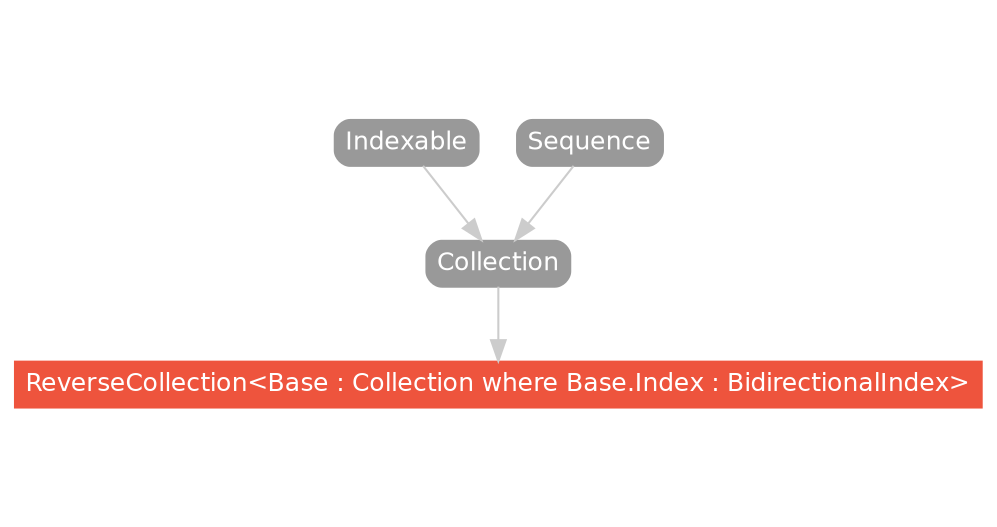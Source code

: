 strict digraph "ReverseCollection<Base : Collection where Base.Index : BidirectionalIndex> - Type Hierarchy - SwiftDoc.org" {
    pad="0.1,0.8"
    node [shape=box, style="filled,rounded", color="#999999", fillcolor="#999999", fontcolor=white, fontname=Helvetica, fontnames="Helvetica,sansserif", fontsize=12, margin="0.07,0.05", height="0.3"]
    edge [color="#cccccc"]
    "Collection" [URL="/protocol/Collection/hierarchy/"]
    "Indexable" [URL="/protocol/Indexable/hierarchy/"]
    "ReverseCollection<Base : Collection where Base.Index : BidirectionalIndex>" [URL="/type/ReverseCollection/", style="filled", fillcolor="#ee543d", color="#ee543d"]
    "Sequence" [URL="/protocol/Sequence/hierarchy/"]    "Collection" -> "ReverseCollection<Base : Collection where Base.Index : BidirectionalIndex>"
    "Indexable" -> "Collection"
    "Sequence" -> "Collection"
    subgraph Types {
        rank = max; "ReverseCollection<Base : Collection where Base.Index : BidirectionalIndex>";
    }
}
